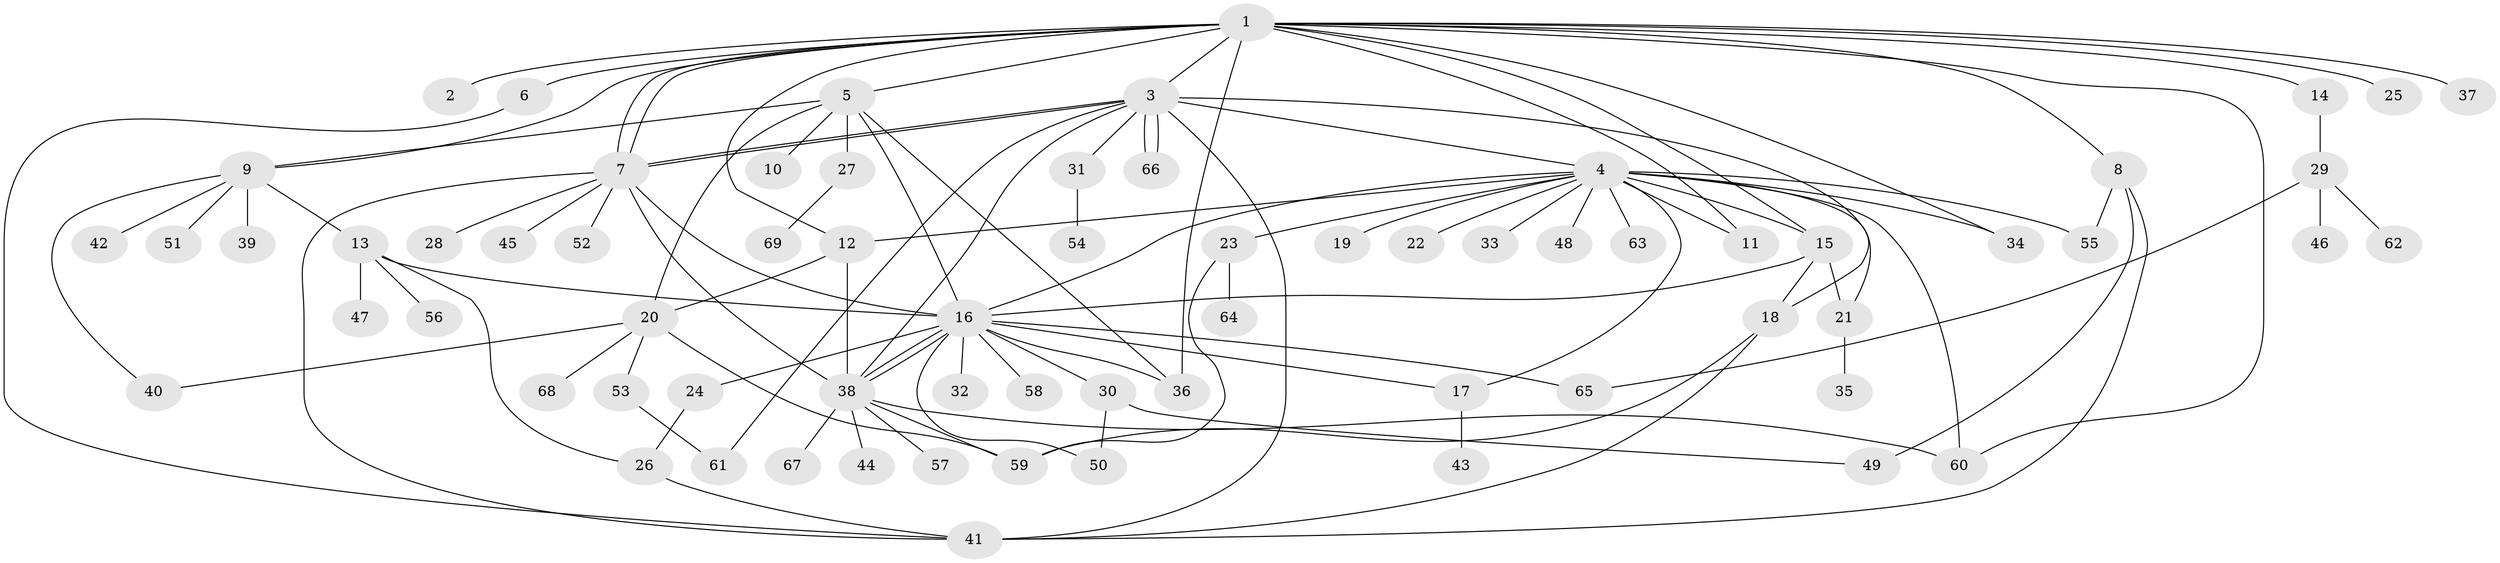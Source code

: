// Generated by graph-tools (version 1.1) at 2025/01/03/09/25 03:01:52]
// undirected, 69 vertices, 108 edges
graph export_dot {
graph [start="1"]
  node [color=gray90,style=filled];
  1;
  2;
  3;
  4;
  5;
  6;
  7;
  8;
  9;
  10;
  11;
  12;
  13;
  14;
  15;
  16;
  17;
  18;
  19;
  20;
  21;
  22;
  23;
  24;
  25;
  26;
  27;
  28;
  29;
  30;
  31;
  32;
  33;
  34;
  35;
  36;
  37;
  38;
  39;
  40;
  41;
  42;
  43;
  44;
  45;
  46;
  47;
  48;
  49;
  50;
  51;
  52;
  53;
  54;
  55;
  56;
  57;
  58;
  59;
  60;
  61;
  62;
  63;
  64;
  65;
  66;
  67;
  68;
  69;
  1 -- 2;
  1 -- 3;
  1 -- 5;
  1 -- 6;
  1 -- 7;
  1 -- 7;
  1 -- 8;
  1 -- 9;
  1 -- 11;
  1 -- 12;
  1 -- 14;
  1 -- 15;
  1 -- 25;
  1 -- 34;
  1 -- 36;
  1 -- 37;
  1 -- 60;
  3 -- 4;
  3 -- 7;
  3 -- 7;
  3 -- 18;
  3 -- 31;
  3 -- 38;
  3 -- 41;
  3 -- 61;
  3 -- 66;
  3 -- 66;
  4 -- 11;
  4 -- 12;
  4 -- 15;
  4 -- 16;
  4 -- 17;
  4 -- 19;
  4 -- 21;
  4 -- 22;
  4 -- 23;
  4 -- 33;
  4 -- 34;
  4 -- 48;
  4 -- 55;
  4 -- 60;
  4 -- 63;
  5 -- 9;
  5 -- 10;
  5 -- 16;
  5 -- 20;
  5 -- 27;
  5 -- 36;
  6 -- 41;
  7 -- 16;
  7 -- 28;
  7 -- 38;
  7 -- 41;
  7 -- 45;
  7 -- 52;
  8 -- 41;
  8 -- 49;
  8 -- 55;
  9 -- 13;
  9 -- 39;
  9 -- 40;
  9 -- 42;
  9 -- 51;
  12 -- 20;
  12 -- 38;
  13 -- 16;
  13 -- 26;
  13 -- 47;
  13 -- 56;
  14 -- 29;
  15 -- 16;
  15 -- 18;
  15 -- 21;
  16 -- 17;
  16 -- 24;
  16 -- 30;
  16 -- 32;
  16 -- 36;
  16 -- 38;
  16 -- 38;
  16 -- 50;
  16 -- 58;
  16 -- 65;
  17 -- 43;
  18 -- 41;
  18 -- 59;
  20 -- 40;
  20 -- 53;
  20 -- 59;
  20 -- 68;
  21 -- 35;
  23 -- 59;
  23 -- 64;
  24 -- 26;
  26 -- 41;
  27 -- 69;
  29 -- 46;
  29 -- 62;
  29 -- 65;
  30 -- 49;
  30 -- 50;
  31 -- 54;
  38 -- 44;
  38 -- 57;
  38 -- 59;
  38 -- 60;
  38 -- 67;
  53 -- 61;
}
